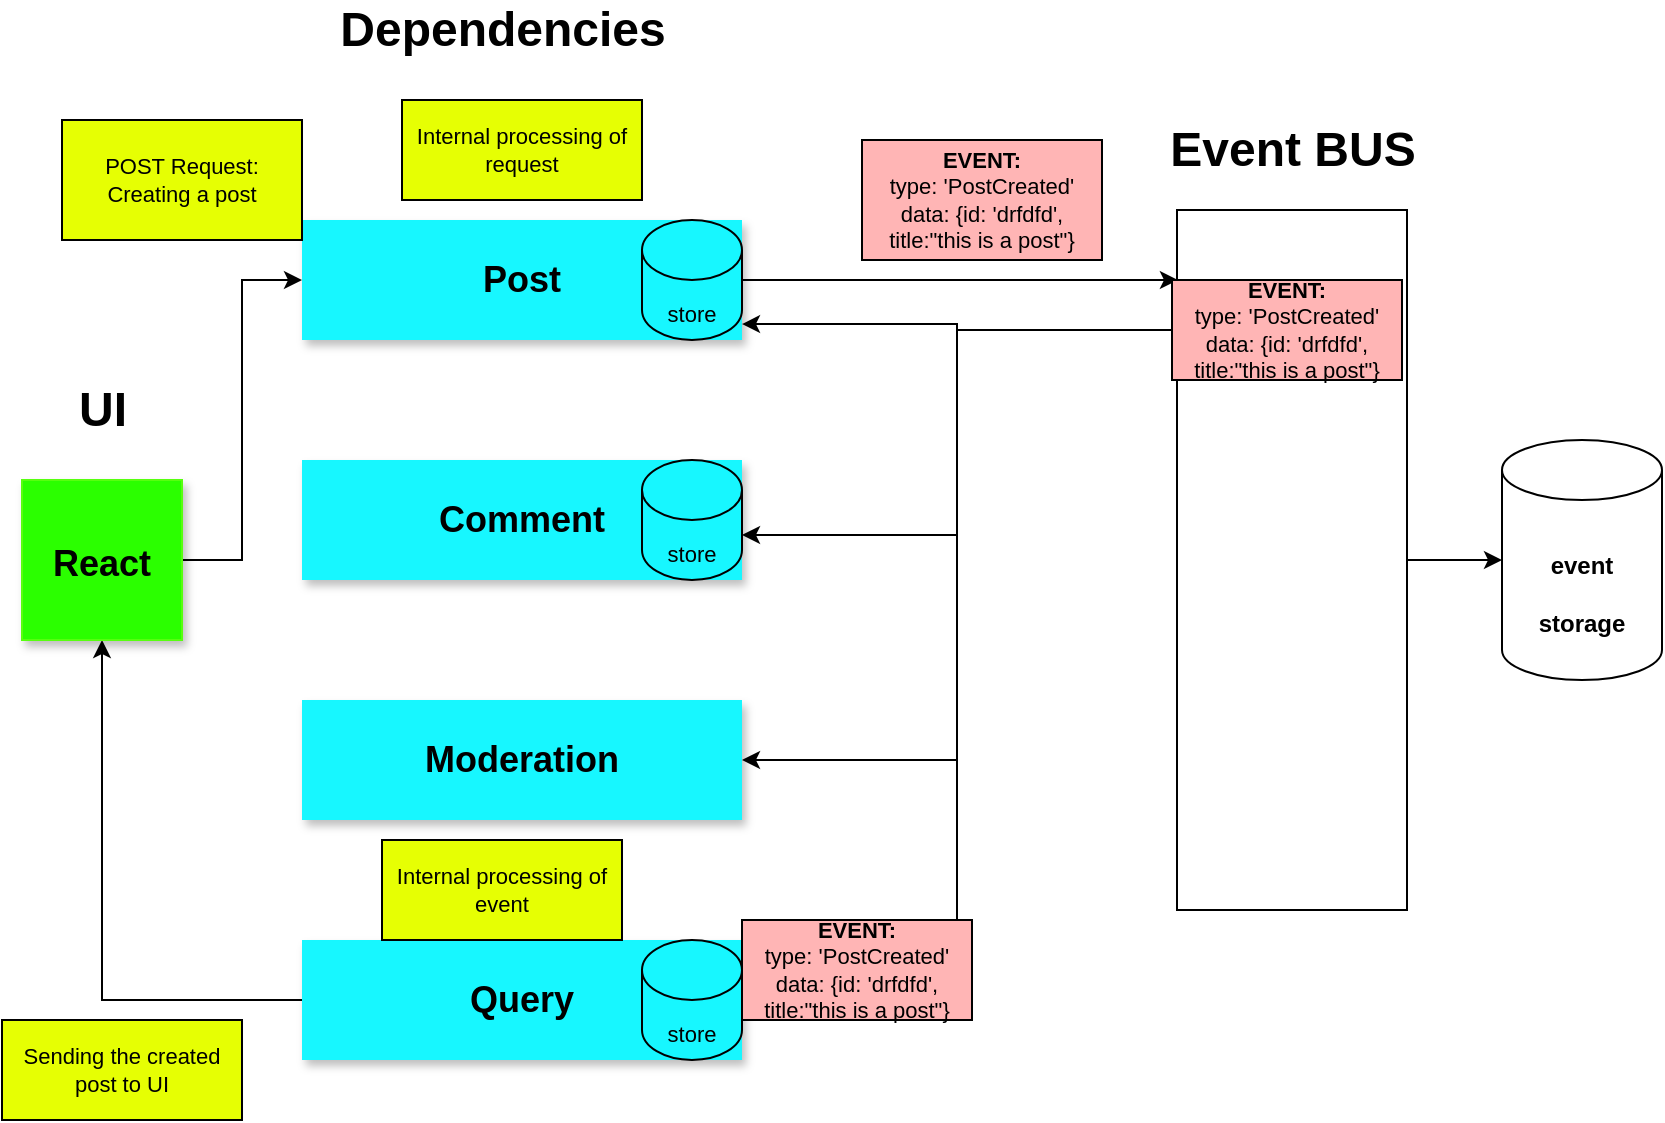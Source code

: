 <mxfile version="16.1.2" type="device"><diagram id="-UeakHz9RkmHPzhKMld7" name="Page-1"><mxGraphModel dx="1342" dy="865" grid="1" gridSize="10" guides="1" tooltips="1" connect="1" arrows="1" fold="1" page="1" pageScale="1" pageWidth="850" pageHeight="1100" math="0" shadow="0"><root><mxCell id="0"/><mxCell id="1" parent="0"/><mxCell id="fHON9kQdPA_c8hMp0XNZ-5" style="edgeStyle=orthogonalEdgeStyle;rounded=0;orthogonalLoop=1;jettySize=auto;html=1;fontSize=12;" edge="1" parent="1" source="fHON9kQdPA_c8hMp0XNZ-2" target="fHON9kQdPA_c8hMp0XNZ-4"><mxGeometry relative="1" as="geometry"/></mxCell><mxCell id="fHON9kQdPA_c8hMp0XNZ-2" value="" style="rounded=0;whiteSpace=wrap;html=1;rotation=90;" vertex="1" parent="1"><mxGeometry x="480" y="332.5" width="350" height="115" as="geometry"/></mxCell><mxCell id="fHON9kQdPA_c8hMp0XNZ-3" value="&lt;b&gt;&lt;font style=&quot;font-size: 24px&quot;&gt;Event BUS&lt;/font&gt;&lt;/b&gt;" style="text;html=1;align=center;verticalAlign=middle;resizable=0;points=[];autosize=1;strokeColor=none;fillColor=none;" vertex="1" parent="1"><mxGeometry x="585" y="175" width="140" height="20" as="geometry"/></mxCell><mxCell id="fHON9kQdPA_c8hMp0XNZ-4" value="&lt;b&gt;&lt;font style=&quot;font-size: 12px&quot;&gt;event storage&lt;/font&gt;&lt;/b&gt;" style="shape=cylinder3;whiteSpace=wrap;html=1;boundedLbl=1;backgroundOutline=1;size=15;fontSize=24;" vertex="1" parent="1"><mxGeometry x="760" y="330" width="80" height="120" as="geometry"/></mxCell><mxCell id="fHON9kQdPA_c8hMp0XNZ-6" value="&lt;b&gt;&lt;font style=&quot;font-size: 18px&quot;&gt;Post&lt;/font&gt;&lt;/b&gt;" style="rounded=0;whiteSpace=wrap;html=1;fontSize=12;shadow=1;fillColor=#17F7FF;strokeColor=none;" vertex="1" parent="1"><mxGeometry x="160" y="220" width="220" height="60" as="geometry"/></mxCell><mxCell id="fHON9kQdPA_c8hMp0XNZ-7" value="&lt;b&gt;&lt;font style=&quot;font-size: 18px&quot;&gt;Comment&lt;/font&gt;&lt;/b&gt;" style="rounded=0;whiteSpace=wrap;html=1;fontSize=12;shadow=1;fillColor=#17F7FF;strokeColor=none;" vertex="1" parent="1"><mxGeometry x="160" y="340" width="220" height="60" as="geometry"/></mxCell><mxCell id="fHON9kQdPA_c8hMp0XNZ-8" value="&lt;b&gt;&lt;font style=&quot;font-size: 18px&quot;&gt;Moderation&lt;/font&gt;&lt;/b&gt;" style="rounded=0;whiteSpace=wrap;html=1;fontSize=12;shadow=1;fillColor=#17F7FF;strokeColor=none;" vertex="1" parent="1"><mxGeometry x="160" y="460" width="220" height="60" as="geometry"/></mxCell><mxCell id="fHON9kQdPA_c8hMp0XNZ-9" value="&lt;b&gt;&lt;font style=&quot;font-size: 24px&quot;&gt;Dependencies&lt;/font&gt;&lt;/b&gt;" style="text;html=1;align=center;verticalAlign=middle;resizable=0;points=[];autosize=1;strokeColor=none;fillColor=none;fontSize=18;" vertex="1" parent="1"><mxGeometry x="170" y="110" width="180" height="30" as="geometry"/></mxCell><mxCell id="fHON9kQdPA_c8hMp0XNZ-34" style="edgeStyle=orthogonalEdgeStyle;rounded=0;orthogonalLoop=1;jettySize=auto;html=1;entryX=0.5;entryY=1;entryDx=0;entryDy=0;fontSize=11;" edge="1" parent="1" source="fHON9kQdPA_c8hMp0XNZ-10" target="fHON9kQdPA_c8hMp0XNZ-11"><mxGeometry relative="1" as="geometry"/></mxCell><mxCell id="fHON9kQdPA_c8hMp0XNZ-10" value="&lt;b&gt;&lt;font style=&quot;font-size: 18px&quot;&gt;Query&lt;/font&gt;&lt;/b&gt;" style="rounded=0;whiteSpace=wrap;html=1;fontSize=12;shadow=1;fillColor=#17F7FF;strokeColor=none;" vertex="1" parent="1"><mxGeometry x="160" y="580" width="220" height="60" as="geometry"/></mxCell><mxCell id="fHON9kQdPA_c8hMp0XNZ-21" style="edgeStyle=orthogonalEdgeStyle;rounded=0;orthogonalLoop=1;jettySize=auto;html=1;entryX=0;entryY=0.5;entryDx=0;entryDy=0;fontSize=11;" edge="1" parent="1" source="fHON9kQdPA_c8hMp0XNZ-11" target="fHON9kQdPA_c8hMp0XNZ-6"><mxGeometry relative="1" as="geometry"/></mxCell><mxCell id="fHON9kQdPA_c8hMp0XNZ-11" value="&lt;b&gt;&lt;font style=&quot;font-size: 18px&quot;&gt;React&lt;/font&gt;&lt;/b&gt;" style="whiteSpace=wrap;html=1;aspect=fixed;shadow=1;fontSize=24;strokeColor=#57FF0F;fillColor=#2BFF00;" vertex="1" parent="1"><mxGeometry x="20" y="350" width="80" height="80" as="geometry"/></mxCell><mxCell id="fHON9kQdPA_c8hMp0XNZ-14" value="&lt;b&gt;&lt;font style=&quot;font-size: 24px&quot;&gt;UI&lt;/font&gt;&lt;/b&gt;" style="text;html=1;align=center;verticalAlign=middle;resizable=0;points=[];autosize=1;strokeColor=none;fillColor=none;fontSize=18;" vertex="1" parent="1"><mxGeometry x="40" y="300" width="40" height="30" as="geometry"/></mxCell><mxCell id="fHON9kQdPA_c8hMp0XNZ-24" style="edgeStyle=orthogonalEdgeStyle;rounded=0;orthogonalLoop=1;jettySize=auto;html=1;entryX=0.1;entryY=0.996;entryDx=0;entryDy=0;entryPerimeter=0;fontSize=11;" edge="1" parent="1" source="fHON9kQdPA_c8hMp0XNZ-15" target="fHON9kQdPA_c8hMp0XNZ-2"><mxGeometry relative="1" as="geometry"/></mxCell><mxCell id="fHON9kQdPA_c8hMp0XNZ-15" value="&lt;font style=&quot;font-size: 11px&quot;&gt;store&lt;/font&gt;" style="shape=cylinder3;whiteSpace=wrap;html=1;boundedLbl=1;backgroundOutline=1;size=15;shadow=0;fontSize=24;strokeColor=#000000;fillColor=none;" vertex="1" parent="1"><mxGeometry x="330" y="220" width="50" height="60" as="geometry"/></mxCell><mxCell id="fHON9kQdPA_c8hMp0XNZ-18" value="&lt;font style=&quot;font-size: 11px&quot;&gt;store&lt;/font&gt;" style="shape=cylinder3;whiteSpace=wrap;html=1;boundedLbl=1;backgroundOutline=1;size=15;shadow=0;fontSize=24;strokeColor=#000000;fillColor=none;" vertex="1" parent="1"><mxGeometry x="330" y="340" width="50" height="60" as="geometry"/></mxCell><mxCell id="fHON9kQdPA_c8hMp0XNZ-20" value="&lt;font style=&quot;font-size: 11px&quot;&gt;store&lt;/font&gt;" style="shape=cylinder3;whiteSpace=wrap;html=1;boundedLbl=1;backgroundOutline=1;size=15;shadow=0;fontSize=24;strokeColor=#000000;fillColor=none;" vertex="1" parent="1"><mxGeometry x="330" y="580" width="50" height="60" as="geometry"/></mxCell><mxCell id="fHON9kQdPA_c8hMp0XNZ-22" value="POST Request:&lt;br&gt;Creating a post" style="rounded=0;whiteSpace=wrap;html=1;shadow=0;fontSize=11;strokeColor=#000000;fillColor=#E6FF03;" vertex="1" parent="1"><mxGeometry x="40" y="170" width="120" height="60" as="geometry"/></mxCell><mxCell id="fHON9kQdPA_c8hMp0XNZ-23" value="Internal processing of request" style="rounded=0;whiteSpace=wrap;html=1;shadow=0;fontSize=11;strokeColor=#000000;fillColor=#E6FF03;" vertex="1" parent="1"><mxGeometry x="210" y="160" width="120" height="50" as="geometry"/></mxCell><mxCell id="fHON9kQdPA_c8hMp0XNZ-25" value="&lt;b&gt;EVENT:&lt;br&gt;&lt;/b&gt;type: 'PostCreated'&lt;br&gt;data: {id: 'drfdfd', title:&quot;this is a post&quot;}" style="rounded=0;whiteSpace=wrap;html=1;shadow=0;fontSize=11;strokeColor=#000000;fillColor=#FFB5B5;" vertex="1" parent="1"><mxGeometry x="440" y="180" width="120" height="60" as="geometry"/></mxCell><mxCell id="fHON9kQdPA_c8hMp0XNZ-27" style="edgeStyle=orthogonalEdgeStyle;rounded=0;orthogonalLoop=1;jettySize=auto;html=1;entryX=1;entryY=0.867;entryDx=0;entryDy=0;entryPerimeter=0;fontSize=11;" edge="1" parent="1" source="fHON9kQdPA_c8hMp0XNZ-26" target="fHON9kQdPA_c8hMp0XNZ-15"><mxGeometry relative="1" as="geometry"/></mxCell><mxCell id="fHON9kQdPA_c8hMp0XNZ-29" style="edgeStyle=orthogonalEdgeStyle;rounded=0;orthogonalLoop=1;jettySize=auto;html=1;entryX=1;entryY=0;entryDx=0;entryDy=37.5;entryPerimeter=0;fontSize=11;" edge="1" parent="1" source="fHON9kQdPA_c8hMp0XNZ-26" target="fHON9kQdPA_c8hMp0XNZ-18"><mxGeometry relative="1" as="geometry"/></mxCell><mxCell id="fHON9kQdPA_c8hMp0XNZ-30" style="edgeStyle=orthogonalEdgeStyle;rounded=0;orthogonalLoop=1;jettySize=auto;html=1;entryX=1;entryY=0.5;entryDx=0;entryDy=0;fontSize=11;" edge="1" parent="1" source="fHON9kQdPA_c8hMp0XNZ-26" target="fHON9kQdPA_c8hMp0XNZ-8"><mxGeometry relative="1" as="geometry"/></mxCell><mxCell id="fHON9kQdPA_c8hMp0XNZ-31" style="edgeStyle=orthogonalEdgeStyle;rounded=0;orthogonalLoop=1;jettySize=auto;html=1;entryX=1;entryY=0.5;entryDx=0;entryDy=0;entryPerimeter=0;fontSize=11;" edge="1" parent="1" source="fHON9kQdPA_c8hMp0XNZ-26" target="fHON9kQdPA_c8hMp0XNZ-20"><mxGeometry relative="1" as="geometry"/></mxCell><mxCell id="fHON9kQdPA_c8hMp0XNZ-26" value="&lt;b&gt;EVENT:&lt;br&gt;&lt;/b&gt;type: 'PostCreated'&lt;br&gt;data: {id: 'drfdfd', title:&quot;this is a post&quot;}" style="rounded=0;whiteSpace=wrap;html=1;shadow=0;fontSize=11;strokeColor=#000000;fillColor=#FFB5B5;" vertex="1" parent="1"><mxGeometry x="595" y="250" width="115" height="50" as="geometry"/></mxCell><mxCell id="fHON9kQdPA_c8hMp0XNZ-32" value="&lt;b&gt;EVENT:&lt;br&gt;&lt;/b&gt;type: 'PostCreated'&lt;br&gt;data: {id: 'drfdfd', title:&quot;this is a post&quot;}" style="rounded=0;whiteSpace=wrap;html=1;shadow=0;fontSize=11;strokeColor=#000000;fillColor=#FFB5B5;" vertex="1" parent="1"><mxGeometry x="380" y="570" width="115" height="50" as="geometry"/></mxCell><mxCell id="fHON9kQdPA_c8hMp0XNZ-33" value="Internal processing of event" style="rounded=0;whiteSpace=wrap;html=1;shadow=0;fontSize=11;strokeColor=#000000;fillColor=#E6FF03;" vertex="1" parent="1"><mxGeometry x="200" y="530" width="120" height="50" as="geometry"/></mxCell><mxCell id="fHON9kQdPA_c8hMp0XNZ-35" value="Sending the created post to UI" style="rounded=0;whiteSpace=wrap;html=1;shadow=0;fontSize=11;strokeColor=#000000;fillColor=#E6FF03;" vertex="1" parent="1"><mxGeometry x="10" y="620" width="120" height="50" as="geometry"/></mxCell></root></mxGraphModel></diagram></mxfile>